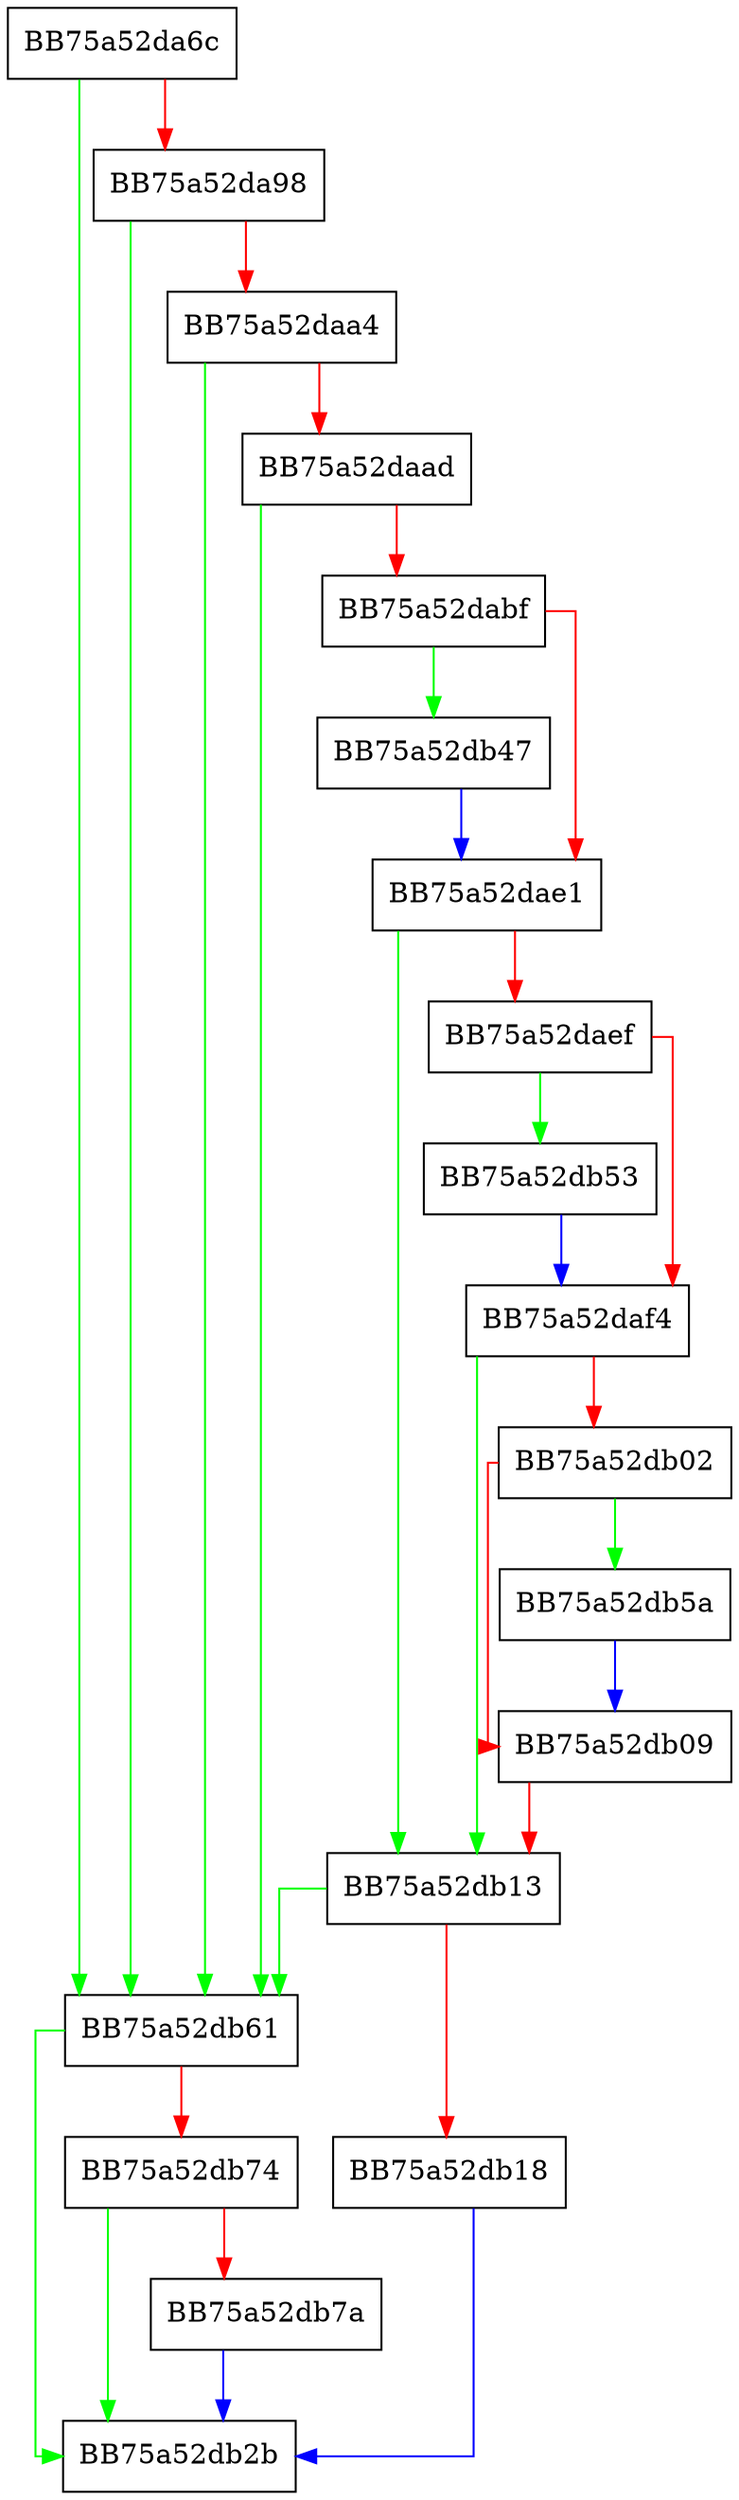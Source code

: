 digraph Generate {
  node [shape="box"];
  graph [splines=ortho];
  BB75a52da6c -> BB75a52db61 [color="green"];
  BB75a52da6c -> BB75a52da98 [color="red"];
  BB75a52da98 -> BB75a52db61 [color="green"];
  BB75a52da98 -> BB75a52daa4 [color="red"];
  BB75a52daa4 -> BB75a52db61 [color="green"];
  BB75a52daa4 -> BB75a52daad [color="red"];
  BB75a52daad -> BB75a52db61 [color="green"];
  BB75a52daad -> BB75a52dabf [color="red"];
  BB75a52dabf -> BB75a52db47 [color="green"];
  BB75a52dabf -> BB75a52dae1 [color="red"];
  BB75a52dae1 -> BB75a52db13 [color="green"];
  BB75a52dae1 -> BB75a52daef [color="red"];
  BB75a52daef -> BB75a52db53 [color="green"];
  BB75a52daef -> BB75a52daf4 [color="red"];
  BB75a52daf4 -> BB75a52db13 [color="green"];
  BB75a52daf4 -> BB75a52db02 [color="red"];
  BB75a52db02 -> BB75a52db5a [color="green"];
  BB75a52db02 -> BB75a52db09 [color="red"];
  BB75a52db09 -> BB75a52db13 [color="red"];
  BB75a52db13 -> BB75a52db61 [color="green"];
  BB75a52db13 -> BB75a52db18 [color="red"];
  BB75a52db18 -> BB75a52db2b [color="blue"];
  BB75a52db47 -> BB75a52dae1 [color="blue"];
  BB75a52db53 -> BB75a52daf4 [color="blue"];
  BB75a52db5a -> BB75a52db09 [color="blue"];
  BB75a52db61 -> BB75a52db2b [color="green"];
  BB75a52db61 -> BB75a52db74 [color="red"];
  BB75a52db74 -> BB75a52db2b [color="green"];
  BB75a52db74 -> BB75a52db7a [color="red"];
  BB75a52db7a -> BB75a52db2b [color="blue"];
}